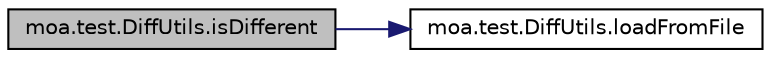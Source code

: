 digraph G
{
  edge [fontname="Helvetica",fontsize="10",labelfontname="Helvetica",labelfontsize="10"];
  node [fontname="Helvetica",fontsize="10",shape=record];
  rankdir=LR;
  Node1 [label="moa.test.DiffUtils.isDifferent",height=0.2,width=0.4,color="black", fillcolor="grey75", style="filled" fontcolor="black"];
  Node1 -> Node2 [color="midnightblue",fontsize="10",style="solid",fontname="Helvetica"];
  Node2 [label="moa.test.DiffUtils.loadFromFile",height=0.2,width=0.4,color="black", fillcolor="white", style="filled",URL="$classmoa_1_1test_1_1DiffUtils.html#af2a45ea29c326d93ceb88172acd69733",tooltip="Loads the file."];
}
